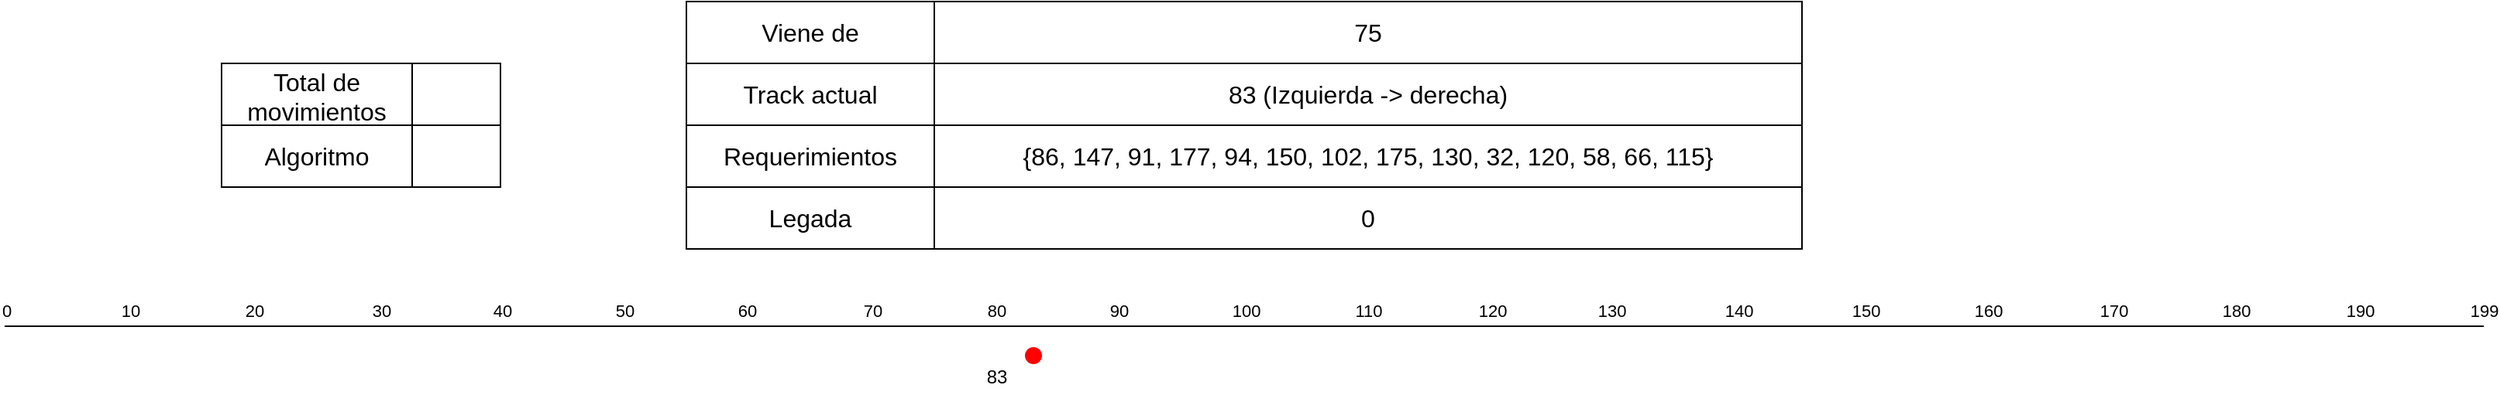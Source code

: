 <mxfile version="24.2.5" type="device">
  <diagram name="Page-1" id="3K1C0nyswlFL-O_2c9Qy">
    <mxGraphModel dx="1647" dy="857" grid="1" gridSize="10" guides="1" tooltips="1" connect="1" arrows="1" fold="1" page="1" pageScale="1" pageWidth="827" pageHeight="1169" math="0" shadow="0">
      <root>
        <mxCell id="0" />
        <mxCell id="1" parent="0" />
        <mxCell id="g0mQy8Gciv3Qlwi9EDm0-2" value="" style="ellipse;whiteSpace=wrap;html=1;aspect=fixed;fillColor=#FF0000;strokeColor=#FF0000;" parent="1" vertex="1">
          <mxGeometry x="699" y="234" width="10" height="10" as="geometry" />
        </mxCell>
        <mxCell id="g0mQy8Gciv3Qlwi9EDm0-7" value="" style="endArrow=none;html=1;rounded=0;" parent="1" edge="1">
          <mxGeometry width="50" height="50" relative="1" as="geometry">
            <mxPoint x="40" y="220" as="sourcePoint" />
            <mxPoint x="1640" y="220" as="targetPoint" />
          </mxGeometry>
        </mxCell>
        <mxCell id="g0mQy8Gciv3Qlwi9EDm0-8" value="0" style="edgeLabel;html=1;align=center;verticalAlign=middle;resizable=0;points=[];" parent="g0mQy8Gciv3Qlwi9EDm0-7" vertex="1" connectable="0">
          <mxGeometry x="-0.957" y="4" relative="1" as="geometry">
            <mxPoint x="-34" y="-6" as="offset" />
          </mxGeometry>
        </mxCell>
        <mxCell id="g0mQy8Gciv3Qlwi9EDm0-9" value="199" style="edgeLabel;html=1;align=center;verticalAlign=middle;resizable=0;points=[];" parent="g0mQy8Gciv3Qlwi9EDm0-7" vertex="1" connectable="0">
          <mxGeometry x="0.964" y="-2" relative="1" as="geometry">
            <mxPoint x="29" y="-12" as="offset" />
          </mxGeometry>
        </mxCell>
        <mxCell id="g0mQy8Gciv3Qlwi9EDm0-16" value="10" style="edgeLabel;html=1;align=center;verticalAlign=middle;resizable=0;points=[];" parent="g0mQy8Gciv3Qlwi9EDm0-7" vertex="1" connectable="0">
          <mxGeometry x="-0.899" relative="1" as="geometry">
            <mxPoint y="-10" as="offset" />
          </mxGeometry>
        </mxCell>
        <mxCell id="g0mQy8Gciv3Qlwi9EDm0-17" value="20" style="edgeLabel;html=1;align=center;verticalAlign=middle;resizable=0;points=[];" parent="g0mQy8Gciv3Qlwi9EDm0-7" vertex="1" connectable="0">
          <mxGeometry x="-0.799" y="2" relative="1" as="geometry">
            <mxPoint y="-8" as="offset" />
          </mxGeometry>
        </mxCell>
        <mxCell id="g0mQy8Gciv3Qlwi9EDm0-18" value="30" style="edgeLabel;html=1;align=center;verticalAlign=middle;resizable=0;points=[];" parent="g0mQy8Gciv3Qlwi9EDm0-7" vertex="1" connectable="0">
          <mxGeometry x="-0.697" y="4" relative="1" as="geometry">
            <mxPoint y="-6" as="offset" />
          </mxGeometry>
        </mxCell>
        <mxCell id="g0mQy8Gciv3Qlwi9EDm0-19" value="40" style="edgeLabel;html=1;align=center;verticalAlign=middle;resizable=0;points=[];" parent="g0mQy8Gciv3Qlwi9EDm0-7" vertex="1" connectable="0">
          <mxGeometry x="-0.599" y="-2" relative="1" as="geometry">
            <mxPoint y="-12" as="offset" />
          </mxGeometry>
        </mxCell>
        <mxCell id="g0mQy8Gciv3Qlwi9EDm0-20" value="50" style="edgeLabel;html=1;align=center;verticalAlign=middle;resizable=0;points=[];" parent="g0mQy8Gciv3Qlwi9EDm0-7" vertex="1" connectable="0">
          <mxGeometry x="-0.503" y="-3" relative="1" as="geometry">
            <mxPoint x="2" y="-13" as="offset" />
          </mxGeometry>
        </mxCell>
        <mxCell id="g0mQy8Gciv3Qlwi9EDm0-21" value="60" style="edgeLabel;html=1;align=center;verticalAlign=middle;resizable=0;points=[];" parent="g0mQy8Gciv3Qlwi9EDm0-7" vertex="1" connectable="0">
          <mxGeometry x="-0.405" y="2" relative="1" as="geometry">
            <mxPoint x="3" y="-8" as="offset" />
          </mxGeometry>
        </mxCell>
        <mxCell id="g0mQy8Gciv3Qlwi9EDm0-22" value="70" style="edgeLabel;html=1;align=center;verticalAlign=middle;resizable=0;points=[];" parent="g0mQy8Gciv3Qlwi9EDm0-7" vertex="1" connectable="0">
          <mxGeometry x="-0.299" y="2" relative="1" as="geometry">
            <mxPoint x="-1" y="-8" as="offset" />
          </mxGeometry>
        </mxCell>
        <mxCell id="g0mQy8Gciv3Qlwi9EDm0-23" value="80" style="edgeLabel;html=1;align=center;verticalAlign=middle;resizable=0;points=[];" parent="g0mQy8Gciv3Qlwi9EDm0-7" vertex="1" connectable="0">
          <mxGeometry x="-0.199" y="4" relative="1" as="geometry">
            <mxPoint x="-1" y="-6" as="offset" />
          </mxGeometry>
        </mxCell>
        <mxCell id="g0mQy8Gciv3Qlwi9EDm0-25" value="90" style="edgeLabel;html=1;align=center;verticalAlign=middle;resizable=0;points=[];" parent="g0mQy8Gciv3Qlwi9EDm0-7" vertex="1" connectable="0">
          <mxGeometry x="-0.105" y="-2" relative="1" as="geometry">
            <mxPoint x="3" y="-12" as="offset" />
          </mxGeometry>
        </mxCell>
        <mxCell id="g0mQy8Gciv3Qlwi9EDm0-46" value="100" style="edgeLabel;html=1;align=center;verticalAlign=middle;resizable=0;points=[];" parent="g0mQy8Gciv3Qlwi9EDm0-7" vertex="1" connectable="0">
          <mxGeometry x="-0.007" relative="1" as="geometry">
            <mxPoint x="6" y="-10" as="offset" />
          </mxGeometry>
        </mxCell>
        <mxCell id="g0mQy8Gciv3Qlwi9EDm0-49" value="110" style="edgeLabel;html=1;align=center;verticalAlign=middle;resizable=0;points=[];" parent="g0mQy8Gciv3Qlwi9EDm0-7" vertex="1" connectable="0">
          <mxGeometry x="0.092" relative="1" as="geometry">
            <mxPoint x="6" y="-10" as="offset" />
          </mxGeometry>
        </mxCell>
        <mxCell id="g0mQy8Gciv3Qlwi9EDm0-50" value="120" style="edgeLabel;html=1;align=center;verticalAlign=middle;resizable=0;points=[];" parent="g0mQy8Gciv3Qlwi9EDm0-7" vertex="1" connectable="0">
          <mxGeometry x="0.197" relative="1" as="geometry">
            <mxPoint x="2" y="-10" as="offset" />
          </mxGeometry>
        </mxCell>
        <mxCell id="g0mQy8Gciv3Qlwi9EDm0-51" value="130" style="edgeLabel;html=1;align=center;verticalAlign=middle;resizable=0;points=[];" parent="g0mQy8Gciv3Qlwi9EDm0-7" vertex="1" connectable="0">
          <mxGeometry x="0.292" relative="1" as="geometry">
            <mxPoint x="3" y="-10" as="offset" />
          </mxGeometry>
        </mxCell>
        <mxCell id="g0mQy8Gciv3Qlwi9EDm0-52" value="140" style="edgeLabel;html=1;align=center;verticalAlign=middle;resizable=0;points=[];" parent="g0mQy8Gciv3Qlwi9EDm0-7" vertex="1" connectable="0">
          <mxGeometry x="0.395" y="-4" relative="1" as="geometry">
            <mxPoint x="3" y="-14" as="offset" />
          </mxGeometry>
        </mxCell>
        <mxCell id="g0mQy8Gciv3Qlwi9EDm0-53" value="150" style="edgeLabel;html=1;align=center;verticalAlign=middle;resizable=0;points=[];" parent="g0mQy8Gciv3Qlwi9EDm0-7" vertex="1" connectable="0">
          <mxGeometry x="0.499" y="2" relative="1" as="geometry">
            <mxPoint x="2" y="-8" as="offset" />
          </mxGeometry>
        </mxCell>
        <mxCell id="g0mQy8Gciv3Qlwi9EDm0-54" value="160" style="edgeLabel;html=1;align=center;verticalAlign=middle;resizable=0;points=[];" parent="g0mQy8Gciv3Qlwi9EDm0-7" vertex="1" connectable="0">
          <mxGeometry x="0.601" relative="1" as="geometry">
            <mxPoint x="-1" y="-10" as="offset" />
          </mxGeometry>
        </mxCell>
        <mxCell id="g0mQy8Gciv3Qlwi9EDm0-55" value="170" style="edgeLabel;html=1;align=center;verticalAlign=middle;resizable=0;points=[];" parent="g0mQy8Gciv3Qlwi9EDm0-7" vertex="1" connectable="0">
          <mxGeometry x="0.703" y="3" relative="1" as="geometry">
            <mxPoint x="-2" y="-7" as="offset" />
          </mxGeometry>
        </mxCell>
        <mxCell id="g0mQy8Gciv3Qlwi9EDm0-56" value="180" style="edgeLabel;html=1;align=center;verticalAlign=middle;resizable=0;points=[];" parent="g0mQy8Gciv3Qlwi9EDm0-7" vertex="1" connectable="0">
          <mxGeometry x="0.799" relative="1" as="geometry">
            <mxPoint x="1" y="-10" as="offset" />
          </mxGeometry>
        </mxCell>
        <mxCell id="g0mQy8Gciv3Qlwi9EDm0-57" value="190" style="edgeLabel;html=1;align=center;verticalAlign=middle;resizable=0;points=[];" parent="g0mQy8Gciv3Qlwi9EDm0-7" vertex="1" connectable="0">
          <mxGeometry x="0.901" y="3" relative="1" as="geometry">
            <mxPoint x="-1" y="-7" as="offset" />
          </mxGeometry>
        </mxCell>
        <mxCell id="g0mQy8Gciv3Qlwi9EDm0-62" value="" style="shape=table;startSize=0;container=1;collapsible=0;childLayout=tableLayout;fontSize=16;swimlaneLine=1;" parent="1" vertex="1">
          <mxGeometry x="480" y="10" width="720" height="160" as="geometry" />
        </mxCell>
        <mxCell id="g0mQy8Gciv3Qlwi9EDm0-63" value="" style="shape=tableRow;horizontal=0;startSize=0;swimlaneHead=0;swimlaneBody=0;strokeColor=inherit;top=0;left=0;bottom=0;right=0;collapsible=0;dropTarget=0;fillColor=none;points=[[0,0.5],[1,0.5]];portConstraint=eastwest;fontSize=16;" parent="g0mQy8Gciv3Qlwi9EDm0-62" vertex="1">
          <mxGeometry width="720" height="40" as="geometry" />
        </mxCell>
        <mxCell id="g0mQy8Gciv3Qlwi9EDm0-64" value="Viene de" style="shape=partialRectangle;html=1;whiteSpace=wrap;connectable=0;strokeColor=inherit;overflow=hidden;fillColor=none;top=0;left=0;bottom=0;right=0;pointerEvents=1;fontSize=16;" parent="g0mQy8Gciv3Qlwi9EDm0-63" vertex="1">
          <mxGeometry width="160" height="40" as="geometry">
            <mxRectangle width="160" height="40" as="alternateBounds" />
          </mxGeometry>
        </mxCell>
        <mxCell id="g0mQy8Gciv3Qlwi9EDm0-65" value="75" style="shape=partialRectangle;html=1;whiteSpace=wrap;connectable=0;strokeColor=inherit;overflow=hidden;fillColor=none;top=0;left=0;bottom=0;right=0;pointerEvents=1;fontSize=16;" parent="g0mQy8Gciv3Qlwi9EDm0-63" vertex="1">
          <mxGeometry x="160" width="560" height="40" as="geometry">
            <mxRectangle width="560" height="40" as="alternateBounds" />
          </mxGeometry>
        </mxCell>
        <mxCell id="g0mQy8Gciv3Qlwi9EDm0-67" value="" style="shape=tableRow;horizontal=0;startSize=0;swimlaneHead=0;swimlaneBody=0;strokeColor=inherit;top=0;left=0;bottom=0;right=0;collapsible=0;dropTarget=0;fillColor=none;points=[[0,0.5],[1,0.5]];portConstraint=eastwest;fontSize=16;" parent="g0mQy8Gciv3Qlwi9EDm0-62" vertex="1">
          <mxGeometry y="40" width="720" height="40" as="geometry" />
        </mxCell>
        <mxCell id="g0mQy8Gciv3Qlwi9EDm0-68" value="Track actual" style="shape=partialRectangle;html=1;whiteSpace=wrap;connectable=0;strokeColor=inherit;overflow=hidden;fillColor=none;top=0;left=0;bottom=0;right=0;pointerEvents=1;fontSize=16;" parent="g0mQy8Gciv3Qlwi9EDm0-67" vertex="1">
          <mxGeometry width="160" height="40" as="geometry">
            <mxRectangle width="160" height="40" as="alternateBounds" />
          </mxGeometry>
        </mxCell>
        <mxCell id="g0mQy8Gciv3Qlwi9EDm0-69" value="83 (Izquierda -&amp;gt; derecha)" style="shape=partialRectangle;html=1;whiteSpace=wrap;connectable=0;strokeColor=inherit;overflow=hidden;fillColor=none;top=0;left=0;bottom=0;right=0;pointerEvents=1;fontSize=16;" parent="g0mQy8Gciv3Qlwi9EDm0-67" vertex="1">
          <mxGeometry x="160" width="560" height="40" as="geometry">
            <mxRectangle width="560" height="40" as="alternateBounds" />
          </mxGeometry>
        </mxCell>
        <mxCell id="g0mQy8Gciv3Qlwi9EDm0-71" value="" style="shape=tableRow;horizontal=0;startSize=0;swimlaneHead=0;swimlaneBody=0;strokeColor=inherit;top=0;left=0;bottom=0;right=0;collapsible=0;dropTarget=0;fillColor=none;points=[[0,0.5],[1,0.5]];portConstraint=eastwest;fontSize=16;" parent="g0mQy8Gciv3Qlwi9EDm0-62" vertex="1">
          <mxGeometry y="80" width="720" height="40" as="geometry" />
        </mxCell>
        <mxCell id="g0mQy8Gciv3Qlwi9EDm0-72" value="Requerimientos" style="shape=partialRectangle;html=1;whiteSpace=wrap;connectable=0;strokeColor=inherit;overflow=hidden;fillColor=none;top=0;left=0;bottom=0;right=0;pointerEvents=1;fontSize=16;" parent="g0mQy8Gciv3Qlwi9EDm0-71" vertex="1">
          <mxGeometry width="160" height="40" as="geometry">
            <mxRectangle width="160" height="40" as="alternateBounds" />
          </mxGeometry>
        </mxCell>
        <mxCell id="g0mQy8Gciv3Qlwi9EDm0-73" value="{86, 147, 91, 177, 94, 150, 102, 175, 130, 32, 120, 58, 66, 115}" style="shape=partialRectangle;html=1;whiteSpace=wrap;connectable=0;strokeColor=inherit;overflow=hidden;fillColor=none;top=0;left=0;bottom=0;right=0;pointerEvents=1;fontSize=16;verticalAlign=middle;labelPosition=center;verticalLabelPosition=middle;align=center;" parent="g0mQy8Gciv3Qlwi9EDm0-71" vertex="1">
          <mxGeometry x="160" width="560" height="40" as="geometry">
            <mxRectangle width="560" height="40" as="alternateBounds" />
          </mxGeometry>
        </mxCell>
        <mxCell id="g0mQy8Gciv3Qlwi9EDm0-99" style="shape=tableRow;horizontal=0;startSize=0;swimlaneHead=0;swimlaneBody=0;strokeColor=inherit;top=0;left=0;bottom=0;right=0;collapsible=0;dropTarget=0;fillColor=none;points=[[0,0.5],[1,0.5]];portConstraint=eastwest;fontSize=16;" parent="g0mQy8Gciv3Qlwi9EDm0-62" vertex="1">
          <mxGeometry y="120" width="720" height="40" as="geometry" />
        </mxCell>
        <mxCell id="g0mQy8Gciv3Qlwi9EDm0-100" value="Legada" style="shape=partialRectangle;html=1;whiteSpace=wrap;connectable=0;strokeColor=inherit;overflow=hidden;fillColor=none;top=0;left=0;bottom=0;right=0;pointerEvents=1;fontSize=16;" parent="g0mQy8Gciv3Qlwi9EDm0-99" vertex="1">
          <mxGeometry width="160" height="40" as="geometry">
            <mxRectangle width="160" height="40" as="alternateBounds" />
          </mxGeometry>
        </mxCell>
        <mxCell id="g0mQy8Gciv3Qlwi9EDm0-101" value="0" style="shape=partialRectangle;html=1;whiteSpace=wrap;connectable=0;strokeColor=inherit;overflow=hidden;fillColor=none;top=0;left=0;bottom=0;right=0;pointerEvents=1;fontSize=16;" parent="g0mQy8Gciv3Qlwi9EDm0-99" vertex="1">
          <mxGeometry x="160" width="560" height="40" as="geometry">
            <mxRectangle width="560" height="40" as="alternateBounds" />
          </mxGeometry>
        </mxCell>
        <mxCell id="g0mQy8Gciv3Qlwi9EDm0-239" value="83" style="text;html=1;align=center;verticalAlign=middle;resizable=0;points=[];autosize=1;strokeColor=none;fillColor=none;" parent="1" vertex="1">
          <mxGeometry x="660" y="238" width="40" height="30" as="geometry" />
        </mxCell>
        <mxCell id="a8JwVY6FnsfIEXazKbq6-57" value="" style="shape=table;startSize=0;container=1;collapsible=0;childLayout=tableLayout;fontSize=16;" vertex="1" parent="1">
          <mxGeometry x="180" y="50" width="180" height="80" as="geometry" />
        </mxCell>
        <mxCell id="a8JwVY6FnsfIEXazKbq6-58" value="" style="shape=tableRow;horizontal=0;startSize=0;swimlaneHead=0;swimlaneBody=0;strokeColor=inherit;top=0;left=0;bottom=0;right=0;collapsible=0;dropTarget=0;fillColor=none;points=[[0,0.5],[1,0.5]];portConstraint=eastwest;fontSize=16;" vertex="1" parent="a8JwVY6FnsfIEXazKbq6-57">
          <mxGeometry width="180" height="40" as="geometry" />
        </mxCell>
        <mxCell id="a8JwVY6FnsfIEXazKbq6-59" value="Total de movimientos" style="shape=partialRectangle;html=1;whiteSpace=wrap;connectable=0;strokeColor=inherit;overflow=hidden;fillColor=none;top=0;left=0;bottom=0;right=0;pointerEvents=1;fontSize=16;" vertex="1" parent="a8JwVY6FnsfIEXazKbq6-58">
          <mxGeometry width="123" height="40" as="geometry">
            <mxRectangle width="123" height="40" as="alternateBounds" />
          </mxGeometry>
        </mxCell>
        <mxCell id="a8JwVY6FnsfIEXazKbq6-60" value="" style="shape=partialRectangle;html=1;whiteSpace=wrap;connectable=0;strokeColor=inherit;overflow=hidden;fillColor=none;top=0;left=0;bottom=0;right=0;pointerEvents=1;fontSize=16;" vertex="1" parent="a8JwVY6FnsfIEXazKbq6-58">
          <mxGeometry x="123" width="57" height="40" as="geometry">
            <mxRectangle width="57" height="40" as="alternateBounds" />
          </mxGeometry>
        </mxCell>
        <mxCell id="a8JwVY6FnsfIEXazKbq6-61" style="shape=tableRow;horizontal=0;startSize=0;swimlaneHead=0;swimlaneBody=0;strokeColor=inherit;top=0;left=0;bottom=0;right=0;collapsible=0;dropTarget=0;fillColor=none;points=[[0,0.5],[1,0.5]];portConstraint=eastwest;fontSize=16;" vertex="1" parent="a8JwVY6FnsfIEXazKbq6-57">
          <mxGeometry y="40" width="180" height="40" as="geometry" />
        </mxCell>
        <mxCell id="a8JwVY6FnsfIEXazKbq6-62" value="Algoritmo" style="shape=partialRectangle;html=1;whiteSpace=wrap;connectable=0;strokeColor=inherit;overflow=hidden;fillColor=none;top=0;left=0;bottom=0;right=0;pointerEvents=1;fontSize=16;" vertex="1" parent="a8JwVY6FnsfIEXazKbq6-61">
          <mxGeometry width="123" height="40" as="geometry">
            <mxRectangle width="123" height="40" as="alternateBounds" />
          </mxGeometry>
        </mxCell>
        <mxCell id="a8JwVY6FnsfIEXazKbq6-63" style="shape=partialRectangle;html=1;whiteSpace=wrap;connectable=0;strokeColor=inherit;overflow=hidden;fillColor=none;top=0;left=0;bottom=0;right=0;pointerEvents=1;fontSize=16;" vertex="1" parent="a8JwVY6FnsfIEXazKbq6-61">
          <mxGeometry x="123" width="57" height="40" as="geometry">
            <mxRectangle width="57" height="40" as="alternateBounds" />
          </mxGeometry>
        </mxCell>
      </root>
    </mxGraphModel>
  </diagram>
</mxfile>
